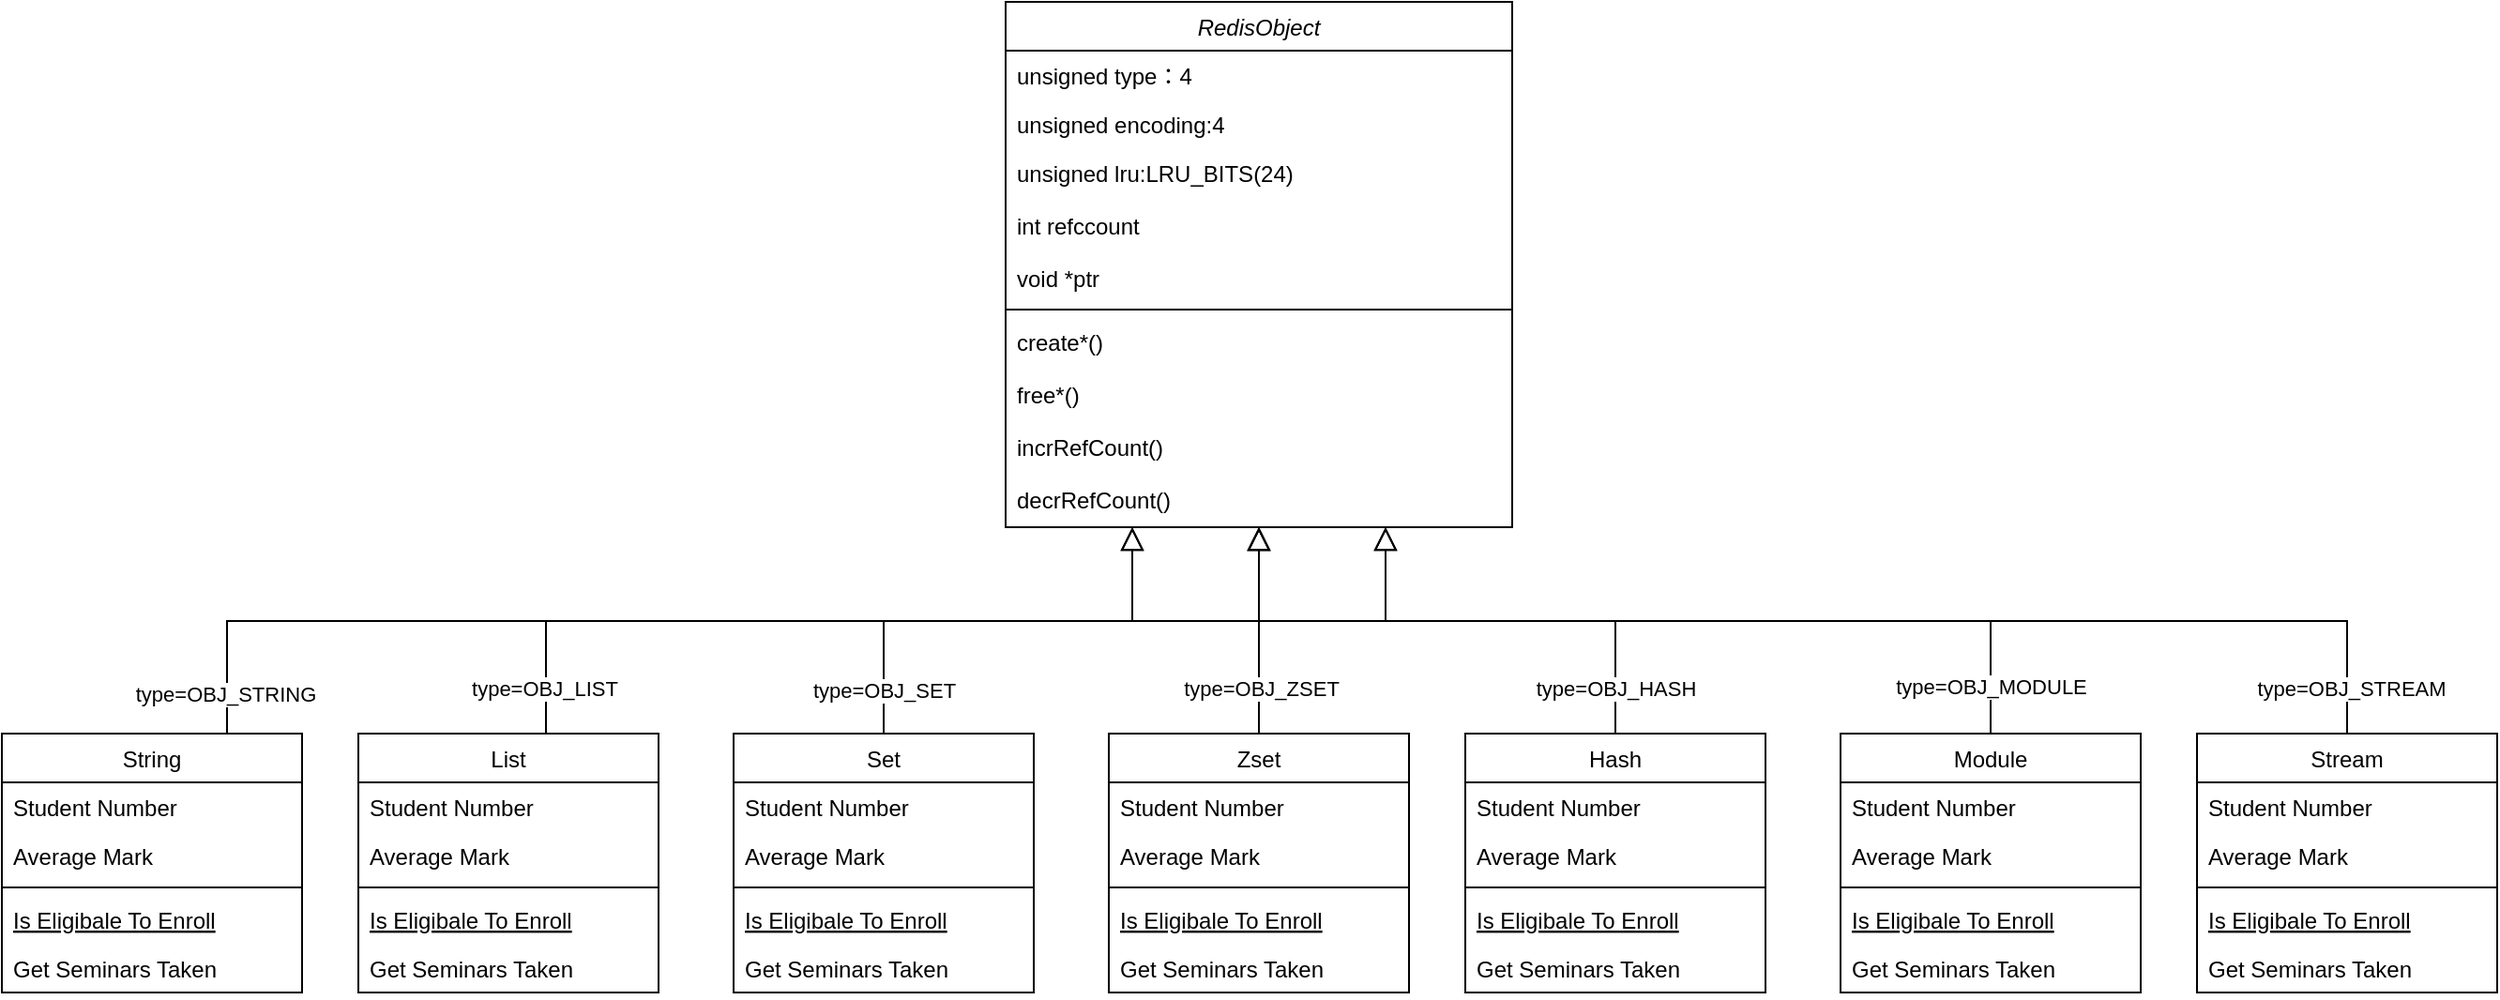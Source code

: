 <mxfile version="13.1.3" type="github">
  <diagram id="C5RBs43oDa-KdzZeNtuy" name="Page-1">
    <mxGraphModel dx="2030" dy="1131" grid="1" gridSize="10" guides="1" tooltips="1" connect="1" arrows="1" fold="1" page="1" pageScale="1" pageWidth="827" pageHeight="1169" math="0" shadow="0">
      <root>
        <mxCell id="WIyWlLk6GJQsqaUBKTNV-0" />
        <mxCell id="WIyWlLk6GJQsqaUBKTNV-1" parent="WIyWlLk6GJQsqaUBKTNV-0" />
        <mxCell id="zkfFHV4jXpPFQw0GAbJ--12" value="" style="endArrow=block;endSize=10;endFill=0;shadow=0;strokeWidth=1;rounded=0;edgeStyle=elbowEdgeStyle;elbow=vertical;entryX=0.25;entryY=1;entryDx=0;entryDy=0;" parent="WIyWlLk6GJQsqaUBKTNV-1" source="zkfFHV4jXpPFQw0GAbJ--6" target="zkfFHV4jXpPFQw0GAbJ--0" edge="1">
          <mxGeometry width="160" relative="1" as="geometry">
            <mxPoint x="200" y="44" as="sourcePoint" />
            <mxPoint x="220" y="451" as="targetPoint" />
            <Array as="points">
              <mxPoint x="240" y="360" />
              <mxPoint x="220" y="511" />
            </Array>
          </mxGeometry>
        </mxCell>
        <mxCell id="kxnhqRmLUAFKmk-a6YWy-53" value="type=OBJ_STRING" style="edgeLabel;html=1;align=center;verticalAlign=middle;resizable=0;points=[];" vertex="1" connectable="0" parent="zkfFHV4jXpPFQw0GAbJ--12">
          <mxGeometry x="-0.929" y="1" relative="1" as="geometry">
            <mxPoint as="offset" />
          </mxGeometry>
        </mxCell>
        <mxCell id="kxnhqRmLUAFKmk-a6YWy-1" value="" style="endArrow=block;endSize=10;endFill=0;shadow=0;strokeWidth=1;rounded=0;edgeStyle=elbowEdgeStyle;elbow=vertical;entryX=0.25;entryY=1;entryDx=0;entryDy=0;" edge="1" parent="WIyWlLk6GJQsqaUBKTNV-1" source="kxnhqRmLUAFKmk-a6YWy-2" target="zkfFHV4jXpPFQw0GAbJ--0">
          <mxGeometry width="160" relative="1" as="geometry">
            <mxPoint x="390" y="44" as="sourcePoint" />
            <mxPoint x="410" y="451" as="targetPoint" />
            <Array as="points">
              <mxPoint x="410" y="360" />
              <mxPoint x="410" y="511" />
            </Array>
          </mxGeometry>
        </mxCell>
        <mxCell id="kxnhqRmLUAFKmk-a6YWy-52" value="type=OBJ_LIST" style="edgeLabel;html=1;align=center;verticalAlign=middle;resizable=0;points=[];" vertex="1" connectable="0" parent="kxnhqRmLUAFKmk-a6YWy-1">
          <mxGeometry x="-0.886" y="1" relative="1" as="geometry">
            <mxPoint as="offset" />
          </mxGeometry>
        </mxCell>
        <mxCell id="kxnhqRmLUAFKmk-a6YWy-8" value="" style="endArrow=block;endSize=10;endFill=0;shadow=0;strokeWidth=1;rounded=0;edgeStyle=elbowEdgeStyle;elbow=vertical;entryX=0.5;entryY=1;entryDx=0;entryDy=0;" edge="1" parent="WIyWlLk6GJQsqaUBKTNV-1" source="kxnhqRmLUAFKmk-a6YWy-9" target="zkfFHV4jXpPFQw0GAbJ--0">
          <mxGeometry width="160" relative="1" as="geometry">
            <mxPoint x="220" y="64" as="sourcePoint" />
            <mxPoint x="590" y="431" as="targetPoint" />
            <Array as="points">
              <mxPoint x="590" y="360" />
              <mxPoint x="590" y="510" />
            </Array>
          </mxGeometry>
        </mxCell>
        <mxCell id="kxnhqRmLUAFKmk-a6YWy-51" value="type=OBJ_SET" style="edgeLabel;html=1;align=center;verticalAlign=middle;resizable=0;points=[];" vertex="1" connectable="0" parent="kxnhqRmLUAFKmk-a6YWy-8">
          <mxGeometry x="-0.852" relative="1" as="geometry">
            <mxPoint as="offset" />
          </mxGeometry>
        </mxCell>
        <mxCell id="kxnhqRmLUAFKmk-a6YWy-15" value="" style="endArrow=block;endSize=10;endFill=0;shadow=0;strokeWidth=1;rounded=0;edgeStyle=elbowEdgeStyle;elbow=vertical;entryX=0.5;entryY=1;entryDx=0;entryDy=0;" edge="1" parent="WIyWlLk6GJQsqaUBKTNV-1" source="kxnhqRmLUAFKmk-a6YWy-16" target="zkfFHV4jXpPFQw0GAbJ--0">
          <mxGeometry width="160" relative="1" as="geometry">
            <mxPoint x="230" y="74" as="sourcePoint" />
            <mxPoint x="730" y="330" as="targetPoint" />
            <Array as="points">
              <mxPoint x="890" y="360" />
              <mxPoint x="980" y="510" />
              <mxPoint x="250" y="541" />
            </Array>
          </mxGeometry>
        </mxCell>
        <mxCell id="kxnhqRmLUAFKmk-a6YWy-49" value="type=OBJ_HASH" style="edgeLabel;html=1;align=center;verticalAlign=middle;resizable=0;points=[];" vertex="1" connectable="0" parent="kxnhqRmLUAFKmk-a6YWy-15">
          <mxGeometry x="-0.84" relative="1" as="geometry">
            <mxPoint as="offset" />
          </mxGeometry>
        </mxCell>
        <mxCell id="kxnhqRmLUAFKmk-a6YWy-22" value="" style="endArrow=block;endSize=10;endFill=0;shadow=0;strokeWidth=1;rounded=0;edgeStyle=elbowEdgeStyle;elbow=vertical;entryX=0.5;entryY=1.037;entryDx=0;entryDy=0;entryPerimeter=0;" edge="1" parent="WIyWlLk6GJQsqaUBKTNV-1" source="kxnhqRmLUAFKmk-a6YWy-23" target="zkfFHV4jXpPFQw0GAbJ--5">
          <mxGeometry width="160" relative="1" as="geometry">
            <mxPoint x="420" y="64" as="sourcePoint" />
            <mxPoint x="730" y="320" as="targetPoint" />
            <Array as="points">
              <mxPoint x="790" y="360" />
              <mxPoint x="790" y="510" />
              <mxPoint x="440" y="531" />
            </Array>
          </mxGeometry>
        </mxCell>
        <mxCell id="kxnhqRmLUAFKmk-a6YWy-55" value="&lt;span style=&quot;font-family: &amp;#34;helvetica&amp;#34;&quot;&gt;type=OBJ_ZSET&lt;/span&gt;" style="edgeLabel;html=1;align=center;verticalAlign=middle;resizable=0;points=[];" vertex="1" connectable="0" parent="kxnhqRmLUAFKmk-a6YWy-22">
          <mxGeometry x="0.091" y="36" relative="1" as="geometry">
            <mxPoint x="37" y="36" as="offset" />
          </mxGeometry>
        </mxCell>
        <mxCell id="kxnhqRmLUAFKmk-a6YWy-29" value="" style="endArrow=block;endSize=10;endFill=0;shadow=0;strokeWidth=1;rounded=0;edgeStyle=elbowEdgeStyle;elbow=vertical;entryX=0.75;entryY=1;entryDx=0;entryDy=0;" edge="1" parent="WIyWlLk6GJQsqaUBKTNV-1" source="kxnhqRmLUAFKmk-a6YWy-37" target="zkfFHV4jXpPFQw0GAbJ--0">
          <mxGeometry width="160" relative="1" as="geometry">
            <mxPoint x="620" y="74" as="sourcePoint" />
            <mxPoint x="1370" y="441" as="targetPoint" />
            <Array as="points">
              <mxPoint x="990" y="360" />
              <mxPoint x="1370" y="510" />
            </Array>
          </mxGeometry>
        </mxCell>
        <mxCell id="kxnhqRmLUAFKmk-a6YWy-59" value="type=OBJ_STREAM" style="edgeLabel;html=1;align=center;verticalAlign=middle;resizable=0;points=[];" vertex="1" connectable="0" parent="kxnhqRmLUAFKmk-a6YWy-29">
          <mxGeometry x="-0.923" y="-2" relative="1" as="geometry">
            <mxPoint as="offset" />
          </mxGeometry>
        </mxCell>
        <mxCell id="kxnhqRmLUAFKmk-a6YWy-30" value="" style="endArrow=block;endSize=10;endFill=0;shadow=0;strokeWidth=1;rounded=0;edgeStyle=elbowEdgeStyle;elbow=vertical;entryX=0.75;entryY=1;entryDx=0;entryDy=0;" edge="1" parent="WIyWlLk6GJQsqaUBKTNV-1" source="kxnhqRmLUAFKmk-a6YWy-31" target="zkfFHV4jXpPFQw0GAbJ--0">
          <mxGeometry width="160" relative="1" as="geometry">
            <mxPoint x="810" y="64" as="sourcePoint" />
            <mxPoint x="1180" y="431" as="targetPoint" />
            <Array as="points">
              <mxPoint x="793" y="360" />
              <mxPoint x="1180" y="510" />
            </Array>
          </mxGeometry>
        </mxCell>
        <mxCell id="kxnhqRmLUAFKmk-a6YWy-57" value="type=OBJ_MODULE" style="edgeLabel;html=1;align=center;verticalAlign=middle;resizable=0;points=[];" vertex="1" connectable="0" parent="kxnhqRmLUAFKmk-a6YWy-30">
          <mxGeometry x="-0.884" relative="1" as="geometry">
            <mxPoint as="offset" />
          </mxGeometry>
        </mxCell>
        <mxCell id="zkfFHV4jXpPFQw0GAbJ--0" value="RedisObject" style="swimlane;fontStyle=2;align=center;verticalAlign=top;childLayout=stackLayout;horizontal=1;startSize=26;horizontalStack=0;resizeParent=1;resizeLast=0;collapsible=1;marginBottom=0;rounded=0;shadow=0;strokeWidth=1;" parent="WIyWlLk6GJQsqaUBKTNV-1" vertex="1">
          <mxGeometry x="655" y="30" width="270" height="280" as="geometry">
            <mxRectangle x="230" y="140" width="160" height="26" as="alternateBounds" />
          </mxGeometry>
        </mxCell>
        <mxCell id="zkfFHV4jXpPFQw0GAbJ--1" value="unsigned type：4 " style="text;align=left;verticalAlign=top;spacingLeft=4;spacingRight=4;overflow=hidden;rotatable=0;points=[[0,0.5],[1,0.5]];portConstraint=eastwest;" parent="zkfFHV4jXpPFQw0GAbJ--0" vertex="1">
          <mxGeometry y="26" width="270" height="26" as="geometry" />
        </mxCell>
        <mxCell id="zkfFHV4jXpPFQw0GAbJ--2" value="unsigned encoding:4" style="text;align=left;verticalAlign=top;spacingLeft=4;spacingRight=4;overflow=hidden;rotatable=0;points=[[0,0.5],[1,0.5]];portConstraint=eastwest;rounded=0;shadow=0;html=0;" parent="zkfFHV4jXpPFQw0GAbJ--0" vertex="1">
          <mxGeometry y="52" width="270" height="26" as="geometry" />
        </mxCell>
        <mxCell id="zkfFHV4jXpPFQw0GAbJ--3" value="unsigned lru:LRU_BITS(24)&#xa;&#xa;int refccount&#xa;&#xa;void *ptr" style="text;align=left;verticalAlign=top;spacingLeft=4;spacingRight=4;overflow=hidden;rotatable=0;points=[[0,0.5],[1,0.5]];portConstraint=eastwest;rounded=0;shadow=0;html=0;" parent="zkfFHV4jXpPFQw0GAbJ--0" vertex="1">
          <mxGeometry y="78" width="270" height="82" as="geometry" />
        </mxCell>
        <mxCell id="zkfFHV4jXpPFQw0GAbJ--4" value="" style="line;html=1;strokeWidth=1;align=left;verticalAlign=middle;spacingTop=-1;spacingLeft=3;spacingRight=3;rotatable=0;labelPosition=right;points=[];portConstraint=eastwest;" parent="zkfFHV4jXpPFQw0GAbJ--0" vertex="1">
          <mxGeometry y="160" width="270" height="8" as="geometry" />
        </mxCell>
        <mxCell id="zkfFHV4jXpPFQw0GAbJ--5" value="create*()&#xa;&#xa;free*()&#xa;&#xa;incrRefCount()&#xa;&#xa;decrRefCount()" style="text;align=left;verticalAlign=top;spacingLeft=4;spacingRight=4;overflow=hidden;rotatable=0;points=[[0,0.5],[1,0.5]];portConstraint=eastwest;" parent="zkfFHV4jXpPFQw0GAbJ--0" vertex="1">
          <mxGeometry y="168" width="270" height="108" as="geometry" />
        </mxCell>
        <mxCell id="zkfFHV4jXpPFQw0GAbJ--6" value="String" style="swimlane;fontStyle=0;align=center;verticalAlign=top;childLayout=stackLayout;horizontal=1;startSize=26;horizontalStack=0;resizeParent=1;resizeLast=0;collapsible=1;marginBottom=0;rounded=0;shadow=0;strokeWidth=1;" parent="WIyWlLk6GJQsqaUBKTNV-1" vertex="1">
          <mxGeometry x="120" y="420" width="160" height="138" as="geometry">
            <mxRectangle x="120" y="420" width="160" height="26" as="alternateBounds" />
          </mxGeometry>
        </mxCell>
        <mxCell id="zkfFHV4jXpPFQw0GAbJ--7" value="Student Number" style="text;align=left;verticalAlign=top;spacingLeft=4;spacingRight=4;overflow=hidden;rotatable=0;points=[[0,0.5],[1,0.5]];portConstraint=eastwest;" parent="zkfFHV4jXpPFQw0GAbJ--6" vertex="1">
          <mxGeometry y="26" width="160" height="26" as="geometry" />
        </mxCell>
        <mxCell id="zkfFHV4jXpPFQw0GAbJ--8" value="Average Mark" style="text;align=left;verticalAlign=top;spacingLeft=4;spacingRight=4;overflow=hidden;rotatable=0;points=[[0,0.5],[1,0.5]];portConstraint=eastwest;rounded=0;shadow=0;html=0;" parent="zkfFHV4jXpPFQw0GAbJ--6" vertex="1">
          <mxGeometry y="52" width="160" height="26" as="geometry" />
        </mxCell>
        <mxCell id="zkfFHV4jXpPFQw0GAbJ--9" value="" style="line;html=1;strokeWidth=1;align=left;verticalAlign=middle;spacingTop=-1;spacingLeft=3;spacingRight=3;rotatable=0;labelPosition=right;points=[];portConstraint=eastwest;" parent="zkfFHV4jXpPFQw0GAbJ--6" vertex="1">
          <mxGeometry y="78" width="160" height="8" as="geometry" />
        </mxCell>
        <mxCell id="zkfFHV4jXpPFQw0GAbJ--10" value="Is Eligibale To Enroll" style="text;align=left;verticalAlign=top;spacingLeft=4;spacingRight=4;overflow=hidden;rotatable=0;points=[[0,0.5],[1,0.5]];portConstraint=eastwest;fontStyle=4" parent="zkfFHV4jXpPFQw0GAbJ--6" vertex="1">
          <mxGeometry y="86" width="160" height="26" as="geometry" />
        </mxCell>
        <mxCell id="zkfFHV4jXpPFQw0GAbJ--11" value="Get Seminars Taken" style="text;align=left;verticalAlign=top;spacingLeft=4;spacingRight=4;overflow=hidden;rotatable=0;points=[[0,0.5],[1,0.5]];portConstraint=eastwest;" parent="zkfFHV4jXpPFQw0GAbJ--6" vertex="1">
          <mxGeometry y="112" width="160" height="26" as="geometry" />
        </mxCell>
        <mxCell id="kxnhqRmLUAFKmk-a6YWy-2" value="List" style="swimlane;fontStyle=0;align=center;verticalAlign=top;childLayout=stackLayout;horizontal=1;startSize=26;horizontalStack=0;resizeParent=1;resizeLast=0;collapsible=1;marginBottom=0;rounded=0;shadow=0;strokeWidth=1;" vertex="1" parent="WIyWlLk6GJQsqaUBKTNV-1">
          <mxGeometry x="310" y="420" width="160" height="138" as="geometry">
            <mxRectangle x="130" y="380" width="160" height="26" as="alternateBounds" />
          </mxGeometry>
        </mxCell>
        <mxCell id="kxnhqRmLUAFKmk-a6YWy-3" value="Student Number" style="text;align=left;verticalAlign=top;spacingLeft=4;spacingRight=4;overflow=hidden;rotatable=0;points=[[0,0.5],[1,0.5]];portConstraint=eastwest;" vertex="1" parent="kxnhqRmLUAFKmk-a6YWy-2">
          <mxGeometry y="26" width="160" height="26" as="geometry" />
        </mxCell>
        <mxCell id="kxnhqRmLUAFKmk-a6YWy-4" value="Average Mark" style="text;align=left;verticalAlign=top;spacingLeft=4;spacingRight=4;overflow=hidden;rotatable=0;points=[[0,0.5],[1,0.5]];portConstraint=eastwest;rounded=0;shadow=0;html=0;" vertex="1" parent="kxnhqRmLUAFKmk-a6YWy-2">
          <mxGeometry y="52" width="160" height="26" as="geometry" />
        </mxCell>
        <mxCell id="kxnhqRmLUAFKmk-a6YWy-5" value="" style="line;html=1;strokeWidth=1;align=left;verticalAlign=middle;spacingTop=-1;spacingLeft=3;spacingRight=3;rotatable=0;labelPosition=right;points=[];portConstraint=eastwest;" vertex="1" parent="kxnhqRmLUAFKmk-a6YWy-2">
          <mxGeometry y="78" width="160" height="8" as="geometry" />
        </mxCell>
        <mxCell id="kxnhqRmLUAFKmk-a6YWy-6" value="Is Eligibale To Enroll" style="text;align=left;verticalAlign=top;spacingLeft=4;spacingRight=4;overflow=hidden;rotatable=0;points=[[0,0.5],[1,0.5]];portConstraint=eastwest;fontStyle=4" vertex="1" parent="kxnhqRmLUAFKmk-a6YWy-2">
          <mxGeometry y="86" width="160" height="26" as="geometry" />
        </mxCell>
        <mxCell id="kxnhqRmLUAFKmk-a6YWy-7" value="Get Seminars Taken" style="text;align=left;verticalAlign=top;spacingLeft=4;spacingRight=4;overflow=hidden;rotatable=0;points=[[0,0.5],[1,0.5]];portConstraint=eastwest;" vertex="1" parent="kxnhqRmLUAFKmk-a6YWy-2">
          <mxGeometry y="112" width="160" height="26" as="geometry" />
        </mxCell>
        <mxCell id="kxnhqRmLUAFKmk-a6YWy-9" value="Set" style="swimlane;fontStyle=0;align=center;verticalAlign=top;childLayout=stackLayout;horizontal=1;startSize=26;horizontalStack=0;resizeParent=1;resizeLast=0;collapsible=1;marginBottom=0;rounded=0;shadow=0;strokeWidth=1;" vertex="1" parent="WIyWlLk6GJQsqaUBKTNV-1">
          <mxGeometry x="510" y="420" width="160" height="138" as="geometry">
            <mxRectangle x="130" y="380" width="160" height="26" as="alternateBounds" />
          </mxGeometry>
        </mxCell>
        <mxCell id="kxnhqRmLUAFKmk-a6YWy-10" value="Student Number" style="text;align=left;verticalAlign=top;spacingLeft=4;spacingRight=4;overflow=hidden;rotatable=0;points=[[0,0.5],[1,0.5]];portConstraint=eastwest;" vertex="1" parent="kxnhqRmLUAFKmk-a6YWy-9">
          <mxGeometry y="26" width="160" height="26" as="geometry" />
        </mxCell>
        <mxCell id="kxnhqRmLUAFKmk-a6YWy-11" value="Average Mark" style="text;align=left;verticalAlign=top;spacingLeft=4;spacingRight=4;overflow=hidden;rotatable=0;points=[[0,0.5],[1,0.5]];portConstraint=eastwest;rounded=0;shadow=0;html=0;" vertex="1" parent="kxnhqRmLUAFKmk-a6YWy-9">
          <mxGeometry y="52" width="160" height="26" as="geometry" />
        </mxCell>
        <mxCell id="kxnhqRmLUAFKmk-a6YWy-12" value="" style="line;html=1;strokeWidth=1;align=left;verticalAlign=middle;spacingTop=-1;spacingLeft=3;spacingRight=3;rotatable=0;labelPosition=right;points=[];portConstraint=eastwest;" vertex="1" parent="kxnhqRmLUAFKmk-a6YWy-9">
          <mxGeometry y="78" width="160" height="8" as="geometry" />
        </mxCell>
        <mxCell id="kxnhqRmLUAFKmk-a6YWy-13" value="Is Eligibale To Enroll" style="text;align=left;verticalAlign=top;spacingLeft=4;spacingRight=4;overflow=hidden;rotatable=0;points=[[0,0.5],[1,0.5]];portConstraint=eastwest;fontStyle=4" vertex="1" parent="kxnhqRmLUAFKmk-a6YWy-9">
          <mxGeometry y="86" width="160" height="26" as="geometry" />
        </mxCell>
        <mxCell id="kxnhqRmLUAFKmk-a6YWy-14" value="Get Seminars Taken" style="text;align=left;verticalAlign=top;spacingLeft=4;spacingRight=4;overflow=hidden;rotatable=0;points=[[0,0.5],[1,0.5]];portConstraint=eastwest;" vertex="1" parent="kxnhqRmLUAFKmk-a6YWy-9">
          <mxGeometry y="112" width="160" height="26" as="geometry" />
        </mxCell>
        <mxCell id="kxnhqRmLUAFKmk-a6YWy-23" value="Zset" style="swimlane;fontStyle=0;align=center;verticalAlign=top;childLayout=stackLayout;horizontal=1;startSize=26;horizontalStack=0;resizeParent=1;resizeLast=0;collapsible=1;marginBottom=0;rounded=0;shadow=0;strokeWidth=1;" vertex="1" parent="WIyWlLk6GJQsqaUBKTNV-1">
          <mxGeometry x="710" y="420" width="160" height="138" as="geometry">
            <mxRectangle x="130" y="380" width="160" height="26" as="alternateBounds" />
          </mxGeometry>
        </mxCell>
        <mxCell id="kxnhqRmLUAFKmk-a6YWy-24" value="Student Number" style="text;align=left;verticalAlign=top;spacingLeft=4;spacingRight=4;overflow=hidden;rotatable=0;points=[[0,0.5],[1,0.5]];portConstraint=eastwest;" vertex="1" parent="kxnhqRmLUAFKmk-a6YWy-23">
          <mxGeometry y="26" width="160" height="26" as="geometry" />
        </mxCell>
        <mxCell id="kxnhqRmLUAFKmk-a6YWy-25" value="Average Mark" style="text;align=left;verticalAlign=top;spacingLeft=4;spacingRight=4;overflow=hidden;rotatable=0;points=[[0,0.5],[1,0.5]];portConstraint=eastwest;rounded=0;shadow=0;html=0;" vertex="1" parent="kxnhqRmLUAFKmk-a6YWy-23">
          <mxGeometry y="52" width="160" height="26" as="geometry" />
        </mxCell>
        <mxCell id="kxnhqRmLUAFKmk-a6YWy-26" value="" style="line;html=1;strokeWidth=1;align=left;verticalAlign=middle;spacingTop=-1;spacingLeft=3;spacingRight=3;rotatable=0;labelPosition=right;points=[];portConstraint=eastwest;" vertex="1" parent="kxnhqRmLUAFKmk-a6YWy-23">
          <mxGeometry y="78" width="160" height="8" as="geometry" />
        </mxCell>
        <mxCell id="kxnhqRmLUAFKmk-a6YWy-27" value="Is Eligibale To Enroll" style="text;align=left;verticalAlign=top;spacingLeft=4;spacingRight=4;overflow=hidden;rotatable=0;points=[[0,0.5],[1,0.5]];portConstraint=eastwest;fontStyle=4" vertex="1" parent="kxnhqRmLUAFKmk-a6YWy-23">
          <mxGeometry y="86" width="160" height="26" as="geometry" />
        </mxCell>
        <mxCell id="kxnhqRmLUAFKmk-a6YWy-28" value="Get Seminars Taken" style="text;align=left;verticalAlign=top;spacingLeft=4;spacingRight=4;overflow=hidden;rotatable=0;points=[[0,0.5],[1,0.5]];portConstraint=eastwest;" vertex="1" parent="kxnhqRmLUAFKmk-a6YWy-23">
          <mxGeometry y="112" width="160" height="26" as="geometry" />
        </mxCell>
        <mxCell id="kxnhqRmLUAFKmk-a6YWy-16" value="Hash" style="swimlane;fontStyle=0;align=center;verticalAlign=top;childLayout=stackLayout;horizontal=1;startSize=26;horizontalStack=0;resizeParent=1;resizeLast=0;collapsible=1;marginBottom=0;rounded=0;shadow=0;strokeWidth=1;" vertex="1" parent="WIyWlLk6GJQsqaUBKTNV-1">
          <mxGeometry x="900" y="420" width="160" height="138" as="geometry">
            <mxRectangle x="130" y="380" width="160" height="26" as="alternateBounds" />
          </mxGeometry>
        </mxCell>
        <mxCell id="kxnhqRmLUAFKmk-a6YWy-17" value="Student Number" style="text;align=left;verticalAlign=top;spacingLeft=4;spacingRight=4;overflow=hidden;rotatable=0;points=[[0,0.5],[1,0.5]];portConstraint=eastwest;" vertex="1" parent="kxnhqRmLUAFKmk-a6YWy-16">
          <mxGeometry y="26" width="160" height="26" as="geometry" />
        </mxCell>
        <mxCell id="kxnhqRmLUAFKmk-a6YWy-18" value="Average Mark" style="text;align=left;verticalAlign=top;spacingLeft=4;spacingRight=4;overflow=hidden;rotatable=0;points=[[0,0.5],[1,0.5]];portConstraint=eastwest;rounded=0;shadow=0;html=0;" vertex="1" parent="kxnhqRmLUAFKmk-a6YWy-16">
          <mxGeometry y="52" width="160" height="26" as="geometry" />
        </mxCell>
        <mxCell id="kxnhqRmLUAFKmk-a6YWy-19" value="" style="line;html=1;strokeWidth=1;align=left;verticalAlign=middle;spacingTop=-1;spacingLeft=3;spacingRight=3;rotatable=0;labelPosition=right;points=[];portConstraint=eastwest;" vertex="1" parent="kxnhqRmLUAFKmk-a6YWy-16">
          <mxGeometry y="78" width="160" height="8" as="geometry" />
        </mxCell>
        <mxCell id="kxnhqRmLUAFKmk-a6YWy-20" value="Is Eligibale To Enroll" style="text;align=left;verticalAlign=top;spacingLeft=4;spacingRight=4;overflow=hidden;rotatable=0;points=[[0,0.5],[1,0.5]];portConstraint=eastwest;fontStyle=4" vertex="1" parent="kxnhqRmLUAFKmk-a6YWy-16">
          <mxGeometry y="86" width="160" height="26" as="geometry" />
        </mxCell>
        <mxCell id="kxnhqRmLUAFKmk-a6YWy-21" value="Get Seminars Taken" style="text;align=left;verticalAlign=top;spacingLeft=4;spacingRight=4;overflow=hidden;rotatable=0;points=[[0,0.5],[1,0.5]];portConstraint=eastwest;" vertex="1" parent="kxnhqRmLUAFKmk-a6YWy-16">
          <mxGeometry y="112" width="160" height="26" as="geometry" />
        </mxCell>
        <mxCell id="kxnhqRmLUAFKmk-a6YWy-31" value="Module" style="swimlane;fontStyle=0;align=center;verticalAlign=top;childLayout=stackLayout;horizontal=1;startSize=26;horizontalStack=0;resizeParent=1;resizeLast=0;collapsible=1;marginBottom=0;rounded=0;shadow=0;strokeWidth=1;" vertex="1" parent="WIyWlLk6GJQsqaUBKTNV-1">
          <mxGeometry x="1100" y="420" width="160" height="138" as="geometry">
            <mxRectangle x="130" y="380" width="160" height="26" as="alternateBounds" />
          </mxGeometry>
        </mxCell>
        <mxCell id="kxnhqRmLUAFKmk-a6YWy-32" value="Student Number" style="text;align=left;verticalAlign=top;spacingLeft=4;spacingRight=4;overflow=hidden;rotatable=0;points=[[0,0.5],[1,0.5]];portConstraint=eastwest;" vertex="1" parent="kxnhqRmLUAFKmk-a6YWy-31">
          <mxGeometry y="26" width="160" height="26" as="geometry" />
        </mxCell>
        <mxCell id="kxnhqRmLUAFKmk-a6YWy-33" value="Average Mark" style="text;align=left;verticalAlign=top;spacingLeft=4;spacingRight=4;overflow=hidden;rotatable=0;points=[[0,0.5],[1,0.5]];portConstraint=eastwest;rounded=0;shadow=0;html=0;" vertex="1" parent="kxnhqRmLUAFKmk-a6YWy-31">
          <mxGeometry y="52" width="160" height="26" as="geometry" />
        </mxCell>
        <mxCell id="kxnhqRmLUAFKmk-a6YWy-34" value="" style="line;html=1;strokeWidth=1;align=left;verticalAlign=middle;spacingTop=-1;spacingLeft=3;spacingRight=3;rotatable=0;labelPosition=right;points=[];portConstraint=eastwest;" vertex="1" parent="kxnhqRmLUAFKmk-a6YWy-31">
          <mxGeometry y="78" width="160" height="8" as="geometry" />
        </mxCell>
        <mxCell id="kxnhqRmLUAFKmk-a6YWy-35" value="Is Eligibale To Enroll" style="text;align=left;verticalAlign=top;spacingLeft=4;spacingRight=4;overflow=hidden;rotatable=0;points=[[0,0.5],[1,0.5]];portConstraint=eastwest;fontStyle=4" vertex="1" parent="kxnhqRmLUAFKmk-a6YWy-31">
          <mxGeometry y="86" width="160" height="26" as="geometry" />
        </mxCell>
        <mxCell id="kxnhqRmLUAFKmk-a6YWy-36" value="Get Seminars Taken" style="text;align=left;verticalAlign=top;spacingLeft=4;spacingRight=4;overflow=hidden;rotatable=0;points=[[0,0.5],[1,0.5]];portConstraint=eastwest;" vertex="1" parent="kxnhqRmLUAFKmk-a6YWy-31">
          <mxGeometry y="112" width="160" height="26" as="geometry" />
        </mxCell>
        <mxCell id="kxnhqRmLUAFKmk-a6YWy-37" value="Stream" style="swimlane;fontStyle=0;align=center;verticalAlign=top;childLayout=stackLayout;horizontal=1;startSize=26;horizontalStack=0;resizeParent=1;resizeLast=0;collapsible=1;marginBottom=0;rounded=0;shadow=0;strokeWidth=1;" vertex="1" parent="WIyWlLk6GJQsqaUBKTNV-1">
          <mxGeometry x="1290" y="420" width="160" height="138" as="geometry">
            <mxRectangle x="130" y="380" width="160" height="26" as="alternateBounds" />
          </mxGeometry>
        </mxCell>
        <mxCell id="kxnhqRmLUAFKmk-a6YWy-38" value="Student Number" style="text;align=left;verticalAlign=top;spacingLeft=4;spacingRight=4;overflow=hidden;rotatable=0;points=[[0,0.5],[1,0.5]];portConstraint=eastwest;" vertex="1" parent="kxnhqRmLUAFKmk-a6YWy-37">
          <mxGeometry y="26" width="160" height="26" as="geometry" />
        </mxCell>
        <mxCell id="kxnhqRmLUAFKmk-a6YWy-39" value="Average Mark" style="text;align=left;verticalAlign=top;spacingLeft=4;spacingRight=4;overflow=hidden;rotatable=0;points=[[0,0.5],[1,0.5]];portConstraint=eastwest;rounded=0;shadow=0;html=0;" vertex="1" parent="kxnhqRmLUAFKmk-a6YWy-37">
          <mxGeometry y="52" width="160" height="26" as="geometry" />
        </mxCell>
        <mxCell id="kxnhqRmLUAFKmk-a6YWy-40" value="" style="line;html=1;strokeWidth=1;align=left;verticalAlign=middle;spacingTop=-1;spacingLeft=3;spacingRight=3;rotatable=0;labelPosition=right;points=[];portConstraint=eastwest;" vertex="1" parent="kxnhqRmLUAFKmk-a6YWy-37">
          <mxGeometry y="78" width="160" height="8" as="geometry" />
        </mxCell>
        <mxCell id="kxnhqRmLUAFKmk-a6YWy-41" value="Is Eligibale To Enroll" style="text;align=left;verticalAlign=top;spacingLeft=4;spacingRight=4;overflow=hidden;rotatable=0;points=[[0,0.5],[1,0.5]];portConstraint=eastwest;fontStyle=4" vertex="1" parent="kxnhqRmLUAFKmk-a6YWy-37">
          <mxGeometry y="86" width="160" height="26" as="geometry" />
        </mxCell>
        <mxCell id="kxnhqRmLUAFKmk-a6YWy-42" value="Get Seminars Taken" style="text;align=left;verticalAlign=top;spacingLeft=4;spacingRight=4;overflow=hidden;rotatable=0;points=[[0,0.5],[1,0.5]];portConstraint=eastwest;" vertex="1" parent="kxnhqRmLUAFKmk-a6YWy-37">
          <mxGeometry y="112" width="160" height="26" as="geometry" />
        </mxCell>
      </root>
    </mxGraphModel>
  </diagram>
</mxfile>

